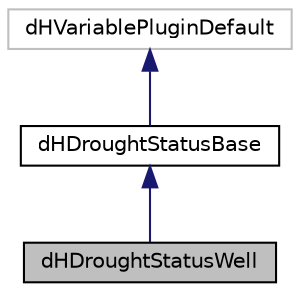 digraph "dHDroughtStatusWell"
{
 // LATEX_PDF_SIZE
  edge [fontname="Helvetica",fontsize="10",labelfontname="Helvetica",labelfontsize="10"];
  node [fontname="Helvetica",fontsize="10",shape=record];
  Node1 [label="dHDroughtStatusWell",height=0.2,width=0.4,color="black", fillcolor="grey75", style="filled", fontcolor="black",tooltip=" "];
  Node2 -> Node1 [dir="back",color="midnightblue",fontsize="10",style="solid",fontname="Helvetica"];
  Node2 [label="dHDroughtStatusBase",height=0.2,width=0.4,color="black", fillcolor="white", style="filled",URL="$classdHDroughtStatusBase.html",tooltip=" "];
  Node3 -> Node2 [dir="back",color="midnightblue",fontsize="10",style="solid",fontname="Helvetica"];
  Node3 [label="dHVariablePluginDefault",height=0.2,width=0.4,color="grey75", fillcolor="white", style="filled",tooltip=" "];
}

